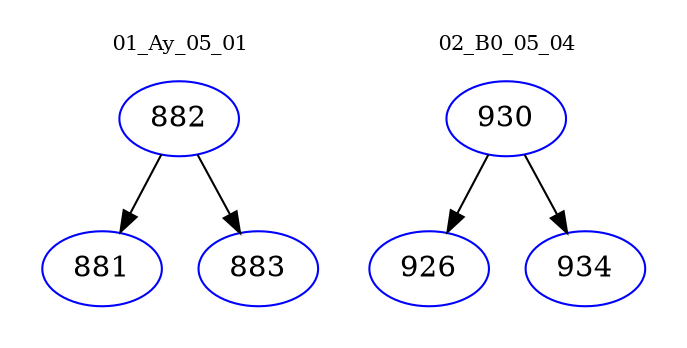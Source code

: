 digraph{
subgraph cluster_0 {
color = white
label = "01_Ay_05_01";
fontsize=10;
T0_882 [label="882", color="blue"]
T0_882 -> T0_881 [color="black"]
T0_881 [label="881", color="blue"]
T0_882 -> T0_883 [color="black"]
T0_883 [label="883", color="blue"]
}
subgraph cluster_1 {
color = white
label = "02_B0_05_04";
fontsize=10;
T1_930 [label="930", color="blue"]
T1_930 -> T1_926 [color="black"]
T1_926 [label="926", color="blue"]
T1_930 -> T1_934 [color="black"]
T1_934 [label="934", color="blue"]
}
}
